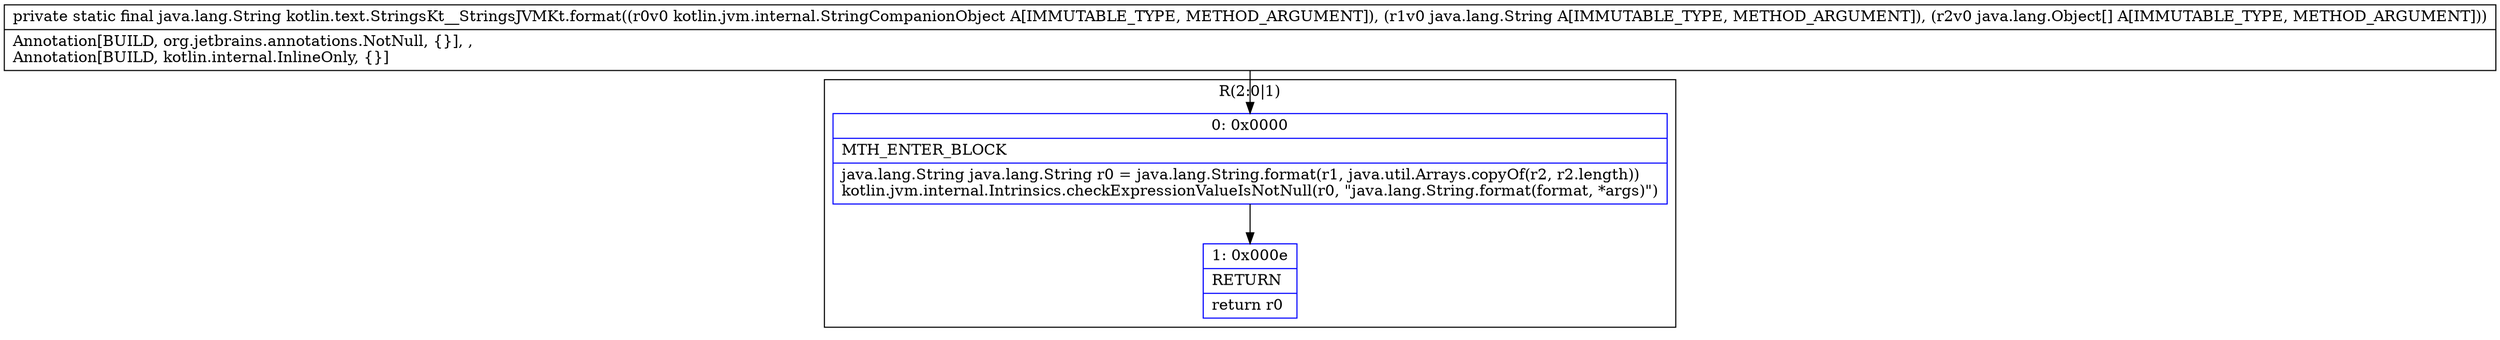 digraph "CFG forkotlin.text.StringsKt__StringsJVMKt.format(Lkotlin\/jvm\/internal\/StringCompanionObject;Ljava\/lang\/String;[Ljava\/lang\/Object;)Ljava\/lang\/String;" {
subgraph cluster_Region_136559327 {
label = "R(2:0|1)";
node [shape=record,color=blue];
Node_0 [shape=record,label="{0\:\ 0x0000|MTH_ENTER_BLOCK\l|java.lang.String java.lang.String r0 = java.lang.String.format(r1, java.util.Arrays.copyOf(r2, r2.length))\lkotlin.jvm.internal.Intrinsics.checkExpressionValueIsNotNull(r0, \"java.lang.String.format(format, *args)\")\l}"];
Node_1 [shape=record,label="{1\:\ 0x000e|RETURN\l|return r0\l}"];
}
MethodNode[shape=record,label="{private static final java.lang.String kotlin.text.StringsKt__StringsJVMKt.format((r0v0 kotlin.jvm.internal.StringCompanionObject A[IMMUTABLE_TYPE, METHOD_ARGUMENT]), (r1v0 java.lang.String A[IMMUTABLE_TYPE, METHOD_ARGUMENT]), (r2v0 java.lang.Object[] A[IMMUTABLE_TYPE, METHOD_ARGUMENT]))  | Annotation[BUILD, org.jetbrains.annotations.NotNull, \{\}], , \lAnnotation[BUILD, kotlin.internal.InlineOnly, \{\}]\l}"];
MethodNode -> Node_0;
Node_0 -> Node_1;
}

